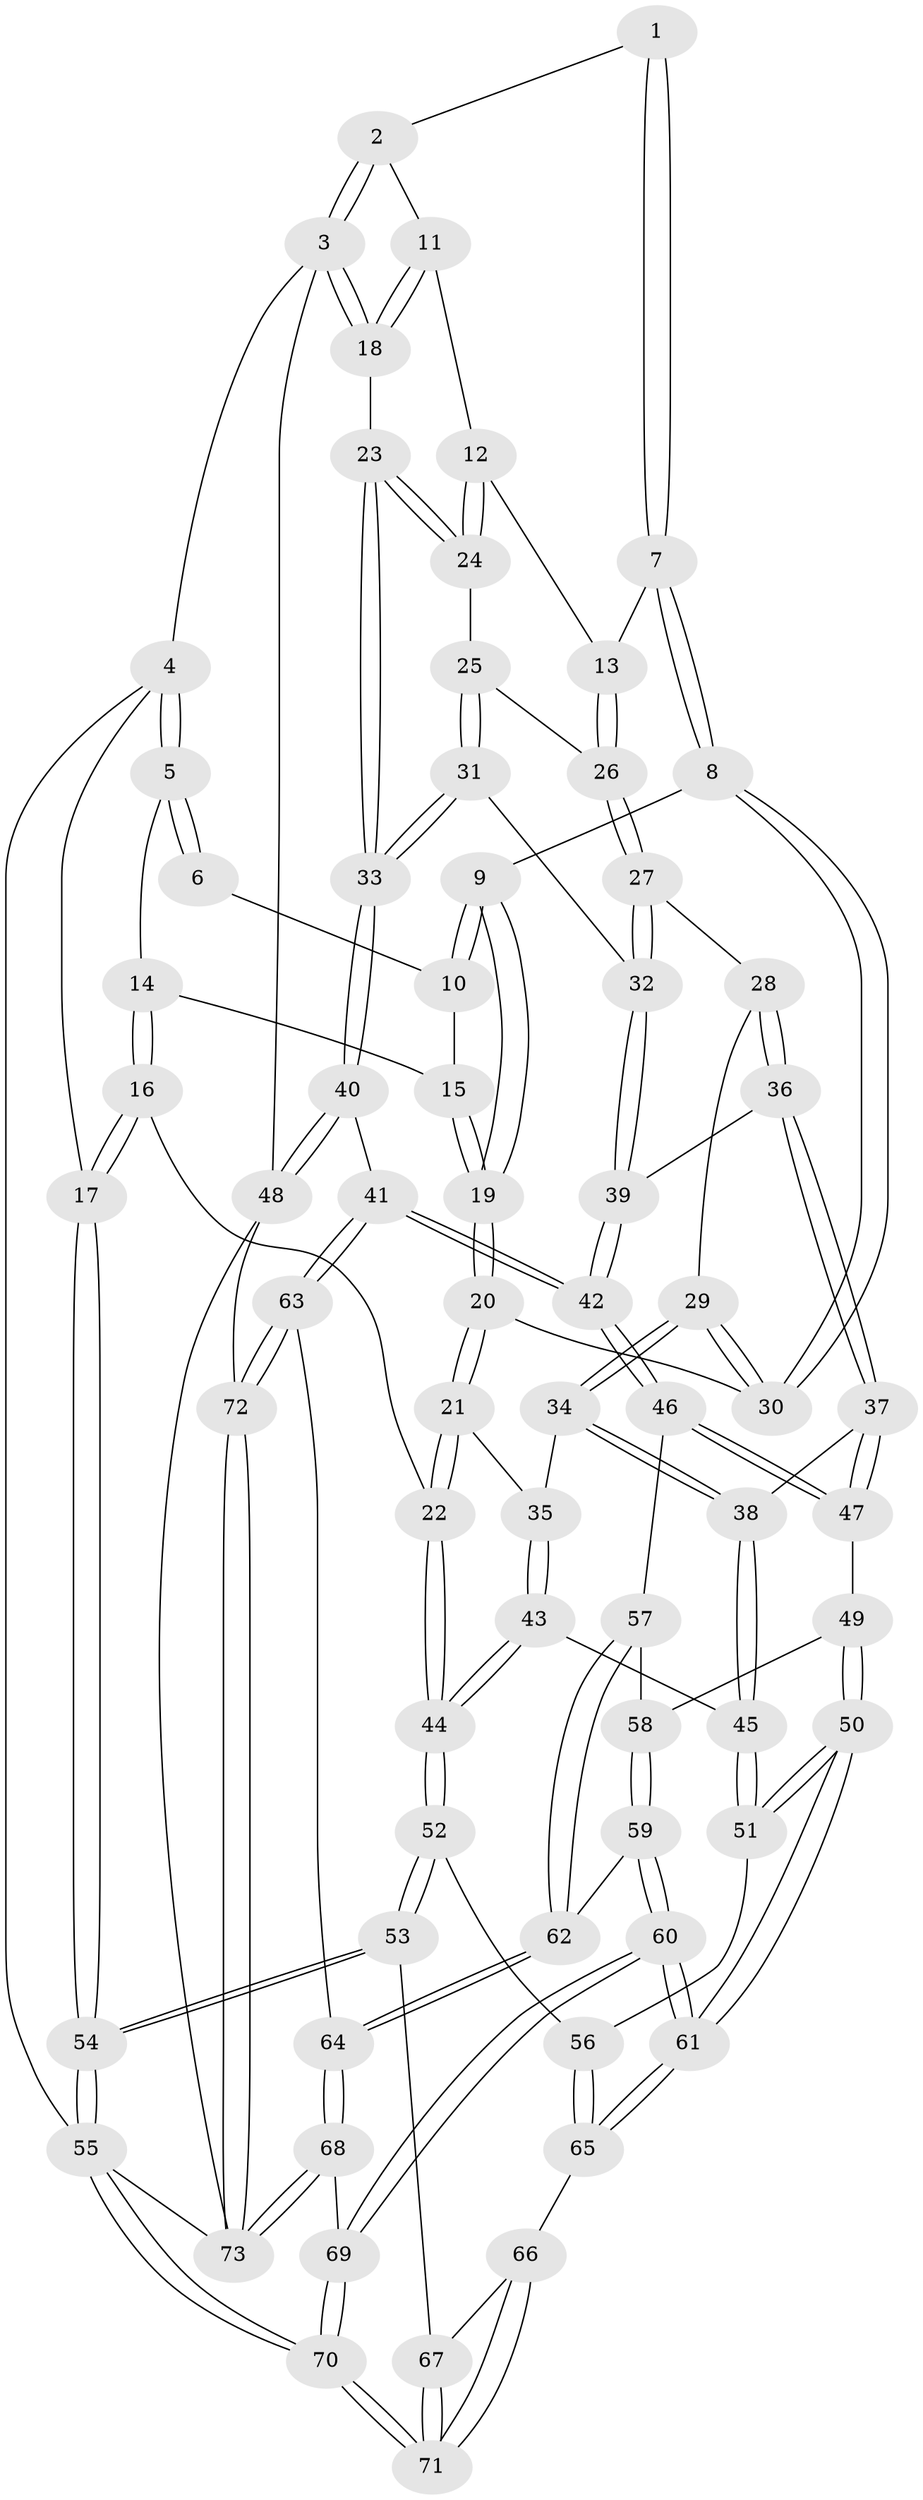 // Generated by graph-tools (version 1.1) at 2025/11/02/27/25 16:11:52]
// undirected, 73 vertices, 179 edges
graph export_dot {
graph [start="1"]
  node [color=gray90,style=filled];
  1 [pos="+0.6594965154613783+0"];
  2 [pos="+0.7121695939683879+0"];
  3 [pos="+1+0"];
  4 [pos="+0+0"];
  5 [pos="+0+0"];
  6 [pos="+0.39662744431563274+0"];
  7 [pos="+0.5096211015386799+0.15382635829787272"];
  8 [pos="+0.5038825510190852+0.15541198193007358"];
  9 [pos="+0.43201522948381477+0.11739949634872668"];
  10 [pos="+0.38084143636967605+0"];
  11 [pos="+0.7280503968512427+0.08368031130401345"];
  12 [pos="+0.7203253315479906+0.11677510842280873"];
  13 [pos="+0.6253226058984019+0.16677643929960803"];
  14 [pos="+0.19777826652681502+0.1093784452424473"];
  15 [pos="+0.21513301417361935+0.11713025651119806"];
  16 [pos="+0+0.340652418771581"];
  17 [pos="+0+0.33811244584384226"];
  18 [pos="+1+0.12627201720387193"];
  19 [pos="+0.2789641882192177+0.2165042271519162"];
  20 [pos="+0.27410426706008617+0.2768676177019822"];
  21 [pos="+0.19300034953477974+0.3833992454700853"];
  22 [pos="+0+0.35054515384201634"];
  23 [pos="+1+0.3224433369085081"];
  24 [pos="+0.7877716128503192+0.21440501175436139"];
  25 [pos="+0.7301527956090326+0.31104819445091136"];
  26 [pos="+0.6280464285624375+0.2740844886240185"];
  27 [pos="+0.5583398717121038+0.3565645004261862"];
  28 [pos="+0.5115120289440683+0.35898466330923573"];
  29 [pos="+0.4976986601344636+0.3549839704084284"];
  30 [pos="+0.4754806579238903+0.32057379913166295"];
  31 [pos="+0.7328672034582316+0.36793234899521843"];
  32 [pos="+0.6576847565830992+0.4165647194776551"];
  33 [pos="+1+0.5523408394539878"];
  34 [pos="+0.4759367057221031+0.3828917622397459"];
  35 [pos="+0.23188021141079374+0.4424428772566671"];
  36 [pos="+0.5515048693629259+0.5017017177119856"];
  37 [pos="+0.44199041597846184+0.5749832421282519"];
  38 [pos="+0.40303600204667245+0.5648122303835057"];
  39 [pos="+0.6610748801117131+0.5299735248120835"];
  40 [pos="+1+0.5700574790056452"];
  41 [pos="+0.8793889235129245+0.6856029287089411"];
  42 [pos="+0.7302868200040517+0.6547664462349454"];
  43 [pos="+0.292853100067793+0.5843153793504957"];
  44 [pos="+0.12745962825779622+0.6792096836863278"];
  45 [pos="+0.30143486733660946+0.5884744737640919"];
  46 [pos="+0.7000675533778914+0.6654490659197281"];
  47 [pos="+0.5075643792407285+0.6261657845841209"];
  48 [pos="+1+0.9254050452582236"];
  49 [pos="+0.4683742193270707+0.7610389423665813"];
  50 [pos="+0.3951227850999893+0.8288551798629791"];
  51 [pos="+0.3377031677700035+0.7096313092708079"];
  52 [pos="+0.10811389801820667+0.7220044914861657"];
  53 [pos="+0+0.8071514378541881"];
  54 [pos="+0+0.8376788574320133"];
  55 [pos="+0+1"];
  56 [pos="+0.18545985839693035+0.8053728955257029"];
  57 [pos="+0.6918145586001826+0.6738184878749464"];
  58 [pos="+0.5510262649566524+0.7440941111978167"];
  59 [pos="+0.5472866124354767+0.8404087209644128"];
  60 [pos="+0.4076446084515719+0.924676055713691"];
  61 [pos="+0.3948339185948808+0.8892916890088652"];
  62 [pos="+0.6060260934414765+0.8196604689159547"];
  63 [pos="+0.8466671443498467+0.8084475480453531"];
  64 [pos="+0.646330715746658+0.9056946273934502"];
  65 [pos="+0.20000803608175735+0.8325538757879631"];
  66 [pos="+0.18132077836275473+0.8640344489613347"];
  67 [pos="+0.056726975602053226+0.880474839114525"];
  68 [pos="+0.4936416599873743+1"];
  69 [pos="+0.42535809855522516+1"];
  70 [pos="+0.22196839254711978+1"];
  71 [pos="+0.1591956404802522+1"];
  72 [pos="+0.8482995547734261+0.9716981897164638"];
  73 [pos="+0.7928685064177893+1"];
  1 -- 2;
  1 -- 7;
  1 -- 7;
  2 -- 3;
  2 -- 3;
  2 -- 11;
  3 -- 4;
  3 -- 18;
  3 -- 18;
  3 -- 48;
  4 -- 5;
  4 -- 5;
  4 -- 17;
  4 -- 55;
  5 -- 6;
  5 -- 6;
  5 -- 14;
  6 -- 10;
  7 -- 8;
  7 -- 8;
  7 -- 13;
  8 -- 9;
  8 -- 30;
  8 -- 30;
  9 -- 10;
  9 -- 10;
  9 -- 19;
  9 -- 19;
  10 -- 15;
  11 -- 12;
  11 -- 18;
  11 -- 18;
  12 -- 13;
  12 -- 24;
  12 -- 24;
  13 -- 26;
  13 -- 26;
  14 -- 15;
  14 -- 16;
  14 -- 16;
  15 -- 19;
  15 -- 19;
  16 -- 17;
  16 -- 17;
  16 -- 22;
  17 -- 54;
  17 -- 54;
  18 -- 23;
  19 -- 20;
  19 -- 20;
  20 -- 21;
  20 -- 21;
  20 -- 30;
  21 -- 22;
  21 -- 22;
  21 -- 35;
  22 -- 44;
  22 -- 44;
  23 -- 24;
  23 -- 24;
  23 -- 33;
  23 -- 33;
  24 -- 25;
  25 -- 26;
  25 -- 31;
  25 -- 31;
  26 -- 27;
  26 -- 27;
  27 -- 28;
  27 -- 32;
  27 -- 32;
  28 -- 29;
  28 -- 36;
  28 -- 36;
  29 -- 30;
  29 -- 30;
  29 -- 34;
  29 -- 34;
  31 -- 32;
  31 -- 33;
  31 -- 33;
  32 -- 39;
  32 -- 39;
  33 -- 40;
  33 -- 40;
  34 -- 35;
  34 -- 38;
  34 -- 38;
  35 -- 43;
  35 -- 43;
  36 -- 37;
  36 -- 37;
  36 -- 39;
  37 -- 38;
  37 -- 47;
  37 -- 47;
  38 -- 45;
  38 -- 45;
  39 -- 42;
  39 -- 42;
  40 -- 41;
  40 -- 48;
  40 -- 48;
  41 -- 42;
  41 -- 42;
  41 -- 63;
  41 -- 63;
  42 -- 46;
  42 -- 46;
  43 -- 44;
  43 -- 44;
  43 -- 45;
  44 -- 52;
  44 -- 52;
  45 -- 51;
  45 -- 51;
  46 -- 47;
  46 -- 47;
  46 -- 57;
  47 -- 49;
  48 -- 72;
  48 -- 73;
  49 -- 50;
  49 -- 50;
  49 -- 58;
  50 -- 51;
  50 -- 51;
  50 -- 61;
  50 -- 61;
  51 -- 56;
  52 -- 53;
  52 -- 53;
  52 -- 56;
  53 -- 54;
  53 -- 54;
  53 -- 67;
  54 -- 55;
  54 -- 55;
  55 -- 70;
  55 -- 70;
  55 -- 73;
  56 -- 65;
  56 -- 65;
  57 -- 58;
  57 -- 62;
  57 -- 62;
  58 -- 59;
  58 -- 59;
  59 -- 60;
  59 -- 60;
  59 -- 62;
  60 -- 61;
  60 -- 61;
  60 -- 69;
  60 -- 69;
  61 -- 65;
  61 -- 65;
  62 -- 64;
  62 -- 64;
  63 -- 64;
  63 -- 72;
  63 -- 72;
  64 -- 68;
  64 -- 68;
  65 -- 66;
  66 -- 67;
  66 -- 71;
  66 -- 71;
  67 -- 71;
  67 -- 71;
  68 -- 69;
  68 -- 73;
  68 -- 73;
  69 -- 70;
  69 -- 70;
  70 -- 71;
  70 -- 71;
  72 -- 73;
  72 -- 73;
}

